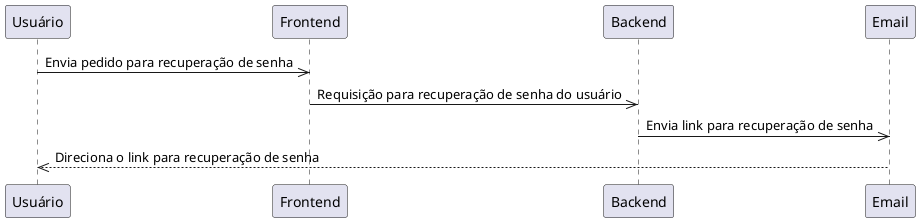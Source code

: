 @startuml
    participant Usuário as "Usuário"
    participant Frontend as "Frontend"
    participant Backend as "Backend"
    participant Email as "Email"

    Usuário->>Frontend: Envia pedido para recuperação de senha
    Frontend->>Backend: Requisição para recuperação de senha do usuário
    Backend->>Email: Envia link para recuperação de senha
    Email-->>Usuário: Direciona o link para recuperação de senha
@enduml